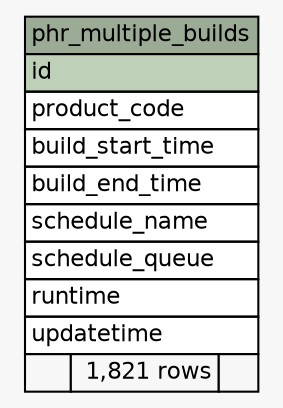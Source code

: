 // dot 2.2.1 on Windows 10 10.0
// SchemaSpy rev 590
digraph "phr_multiple_builds" {
  graph [
    rankdir="RL"
    bgcolor="#f7f7f7"
    nodesep="0.18"
    ranksep="0.46"
    fontname="Helvetica"
    fontsize="11"
  ];
  node [
    fontname="Helvetica"
    fontsize="11"
    shape="plaintext"
  ];
  edge [
    arrowsize="0.8"
  ];
  "phr_multiple_builds" [
    label=<
    <TABLE BORDER="0" CELLBORDER="1" CELLSPACING="0" BGCOLOR="#ffffff">
      <TR><TD COLSPAN="3" BGCOLOR="#9bab96" ALIGN="CENTER">phr_multiple_builds</TD></TR>
      <TR><TD PORT="id" COLSPAN="3" BGCOLOR="#bed1b8" ALIGN="LEFT">id</TD></TR>
      <TR><TD PORT="product_code" COLSPAN="3" ALIGN="LEFT">product_code</TD></TR>
      <TR><TD PORT="build_start_time" COLSPAN="3" ALIGN="LEFT">build_start_time</TD></TR>
      <TR><TD PORT="build_end_time" COLSPAN="3" ALIGN="LEFT">build_end_time</TD></TR>
      <TR><TD PORT="schedule_name" COLSPAN="3" ALIGN="LEFT">schedule_name</TD></TR>
      <TR><TD PORT="schedule_queue" COLSPAN="3" ALIGN="LEFT">schedule_queue</TD></TR>
      <TR><TD PORT="runtime" COLSPAN="3" ALIGN="LEFT">runtime</TD></TR>
      <TR><TD PORT="updatetime" COLSPAN="3" ALIGN="LEFT">updatetime</TD></TR>
      <TR><TD ALIGN="LEFT" BGCOLOR="#f7f7f7">  </TD><TD ALIGN="RIGHT" BGCOLOR="#f7f7f7">1,821 rows</TD><TD ALIGN="RIGHT" BGCOLOR="#f7f7f7">  </TD></TR>
    </TABLE>>
    URL="tables/phr_multiple_builds.html"
    tooltip="phr_multiple_builds"
  ];
}
